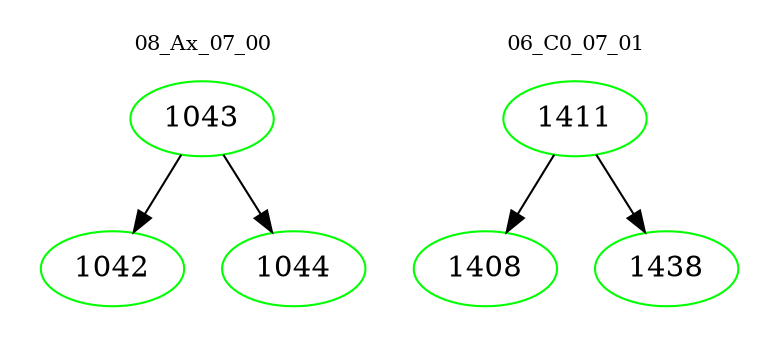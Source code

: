 digraph{
subgraph cluster_0 {
color = white
label = "08_Ax_07_00";
fontsize=10;
T0_1043 [label="1043", color="green"]
T0_1043 -> T0_1042 [color="black"]
T0_1042 [label="1042", color="green"]
T0_1043 -> T0_1044 [color="black"]
T0_1044 [label="1044", color="green"]
}
subgraph cluster_1 {
color = white
label = "06_C0_07_01";
fontsize=10;
T1_1411 [label="1411", color="green"]
T1_1411 -> T1_1408 [color="black"]
T1_1408 [label="1408", color="green"]
T1_1411 -> T1_1438 [color="black"]
T1_1438 [label="1438", color="green"]
}
}

